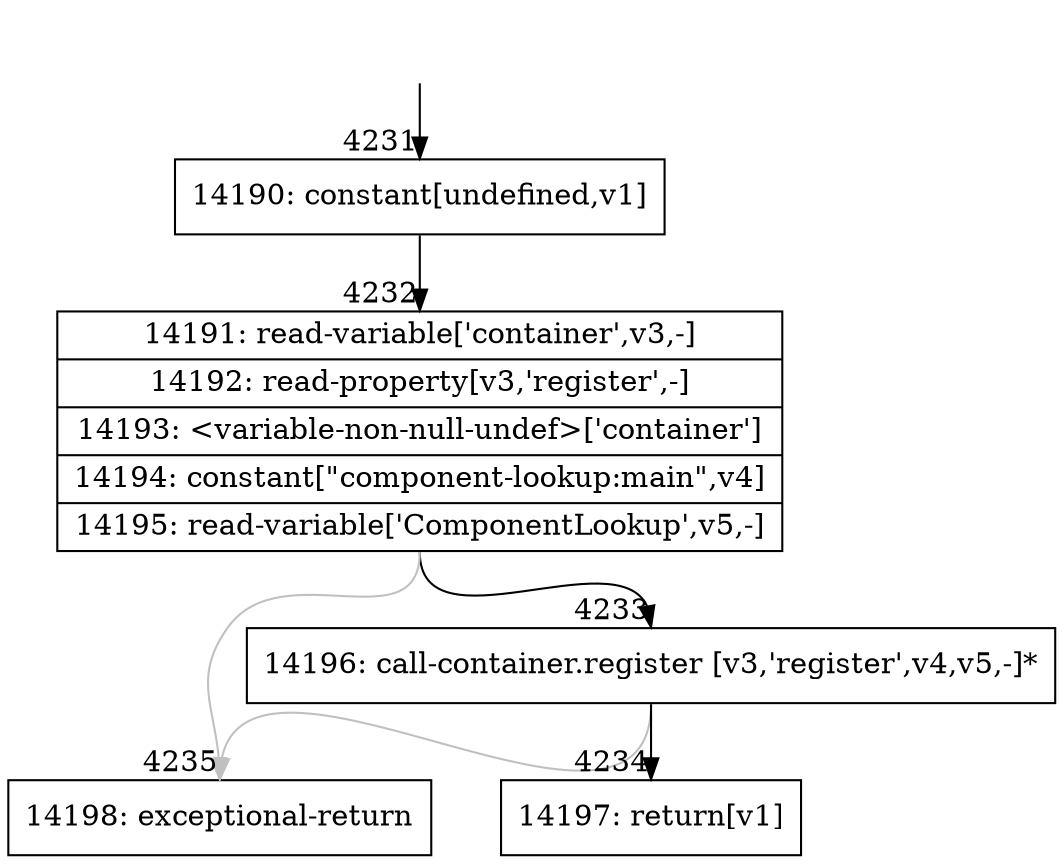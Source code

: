 digraph {
rankdir="TD"
BB_entry340[shape=none,label=""];
BB_entry340 -> BB4231 [tailport=s, headport=n, headlabel="    4231"]
BB4231 [shape=record label="{14190: constant[undefined,v1]}" ] 
BB4231 -> BB4232 [tailport=s, headport=n, headlabel="      4232"]
BB4232 [shape=record label="{14191: read-variable['container',v3,-]|14192: read-property[v3,'register',-]|14193: \<variable-non-null-undef\>['container']|14194: constant[\"component-lookup:main\",v4]|14195: read-variable['ComponentLookup',v5,-]}" ] 
BB4232 -> BB4233 [tailport=s, headport=n, headlabel="      4233"]
BB4232 -> BB4235 [tailport=s, headport=n, color=gray, headlabel="      4235"]
BB4233 [shape=record label="{14196: call-container.register [v3,'register',v4,v5,-]*}" ] 
BB4233 -> BB4234 [tailport=s, headport=n, headlabel="      4234"]
BB4233 -> BB4235 [tailport=s, headport=n, color=gray]
BB4234 [shape=record label="{14197: return[v1]}" ] 
BB4235 [shape=record label="{14198: exceptional-return}" ] 
//#$~ 8070
}
